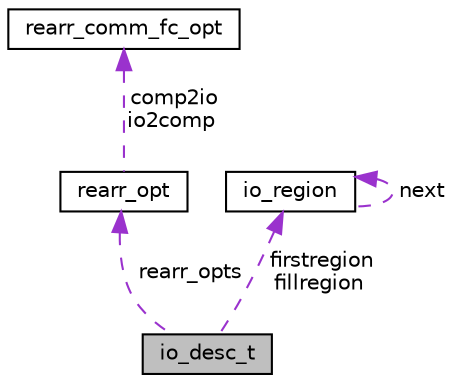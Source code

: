 digraph "io_desc_t"
{
 // LATEX_PDF_SIZE
  edge [fontname="Helvetica",fontsize="10",labelfontname="Helvetica",labelfontsize="10"];
  node [fontname="Helvetica",fontsize="10",shape=record];
  Node1 [label="io_desc_t",height=0.2,width=0.4,color="black", fillcolor="grey75", style="filled", fontcolor="black",tooltip="IO descriptor structure."];
  Node2 -> Node1 [dir="back",color="darkorchid3",fontsize="10",style="dashed",label=" rearr_opts" ,fontname="Helvetica"];
  Node2 [label="rearr_opt",height=0.2,width=0.4,color="black", fillcolor="white", style="filled",URL="$structrearr__opt.html",tooltip="Rearranger options."];
  Node3 -> Node2 [dir="back",color="darkorchid3",fontsize="10",style="dashed",label=" comp2io\nio2comp" ,fontname="Helvetica"];
  Node3 [label="rearr_comm_fc_opt",height=0.2,width=0.4,color="black", fillcolor="white", style="filled",URL="$structrearr__comm__fc__opt.html",tooltip="Rearranger comm flow control options."];
  Node4 -> Node1 [dir="back",color="darkorchid3",fontsize="10",style="dashed",label=" firstregion\nfillregion" ,fontname="Helvetica"];
  Node4 [label="io_region",height=0.2,width=0.4,color="black", fillcolor="white", style="filled",URL="$structio__region.html",tooltip="IO region structure."];
  Node4 -> Node4 [dir="back",color="darkorchid3",fontsize="10",style="dashed",label=" next" ,fontname="Helvetica"];
}
